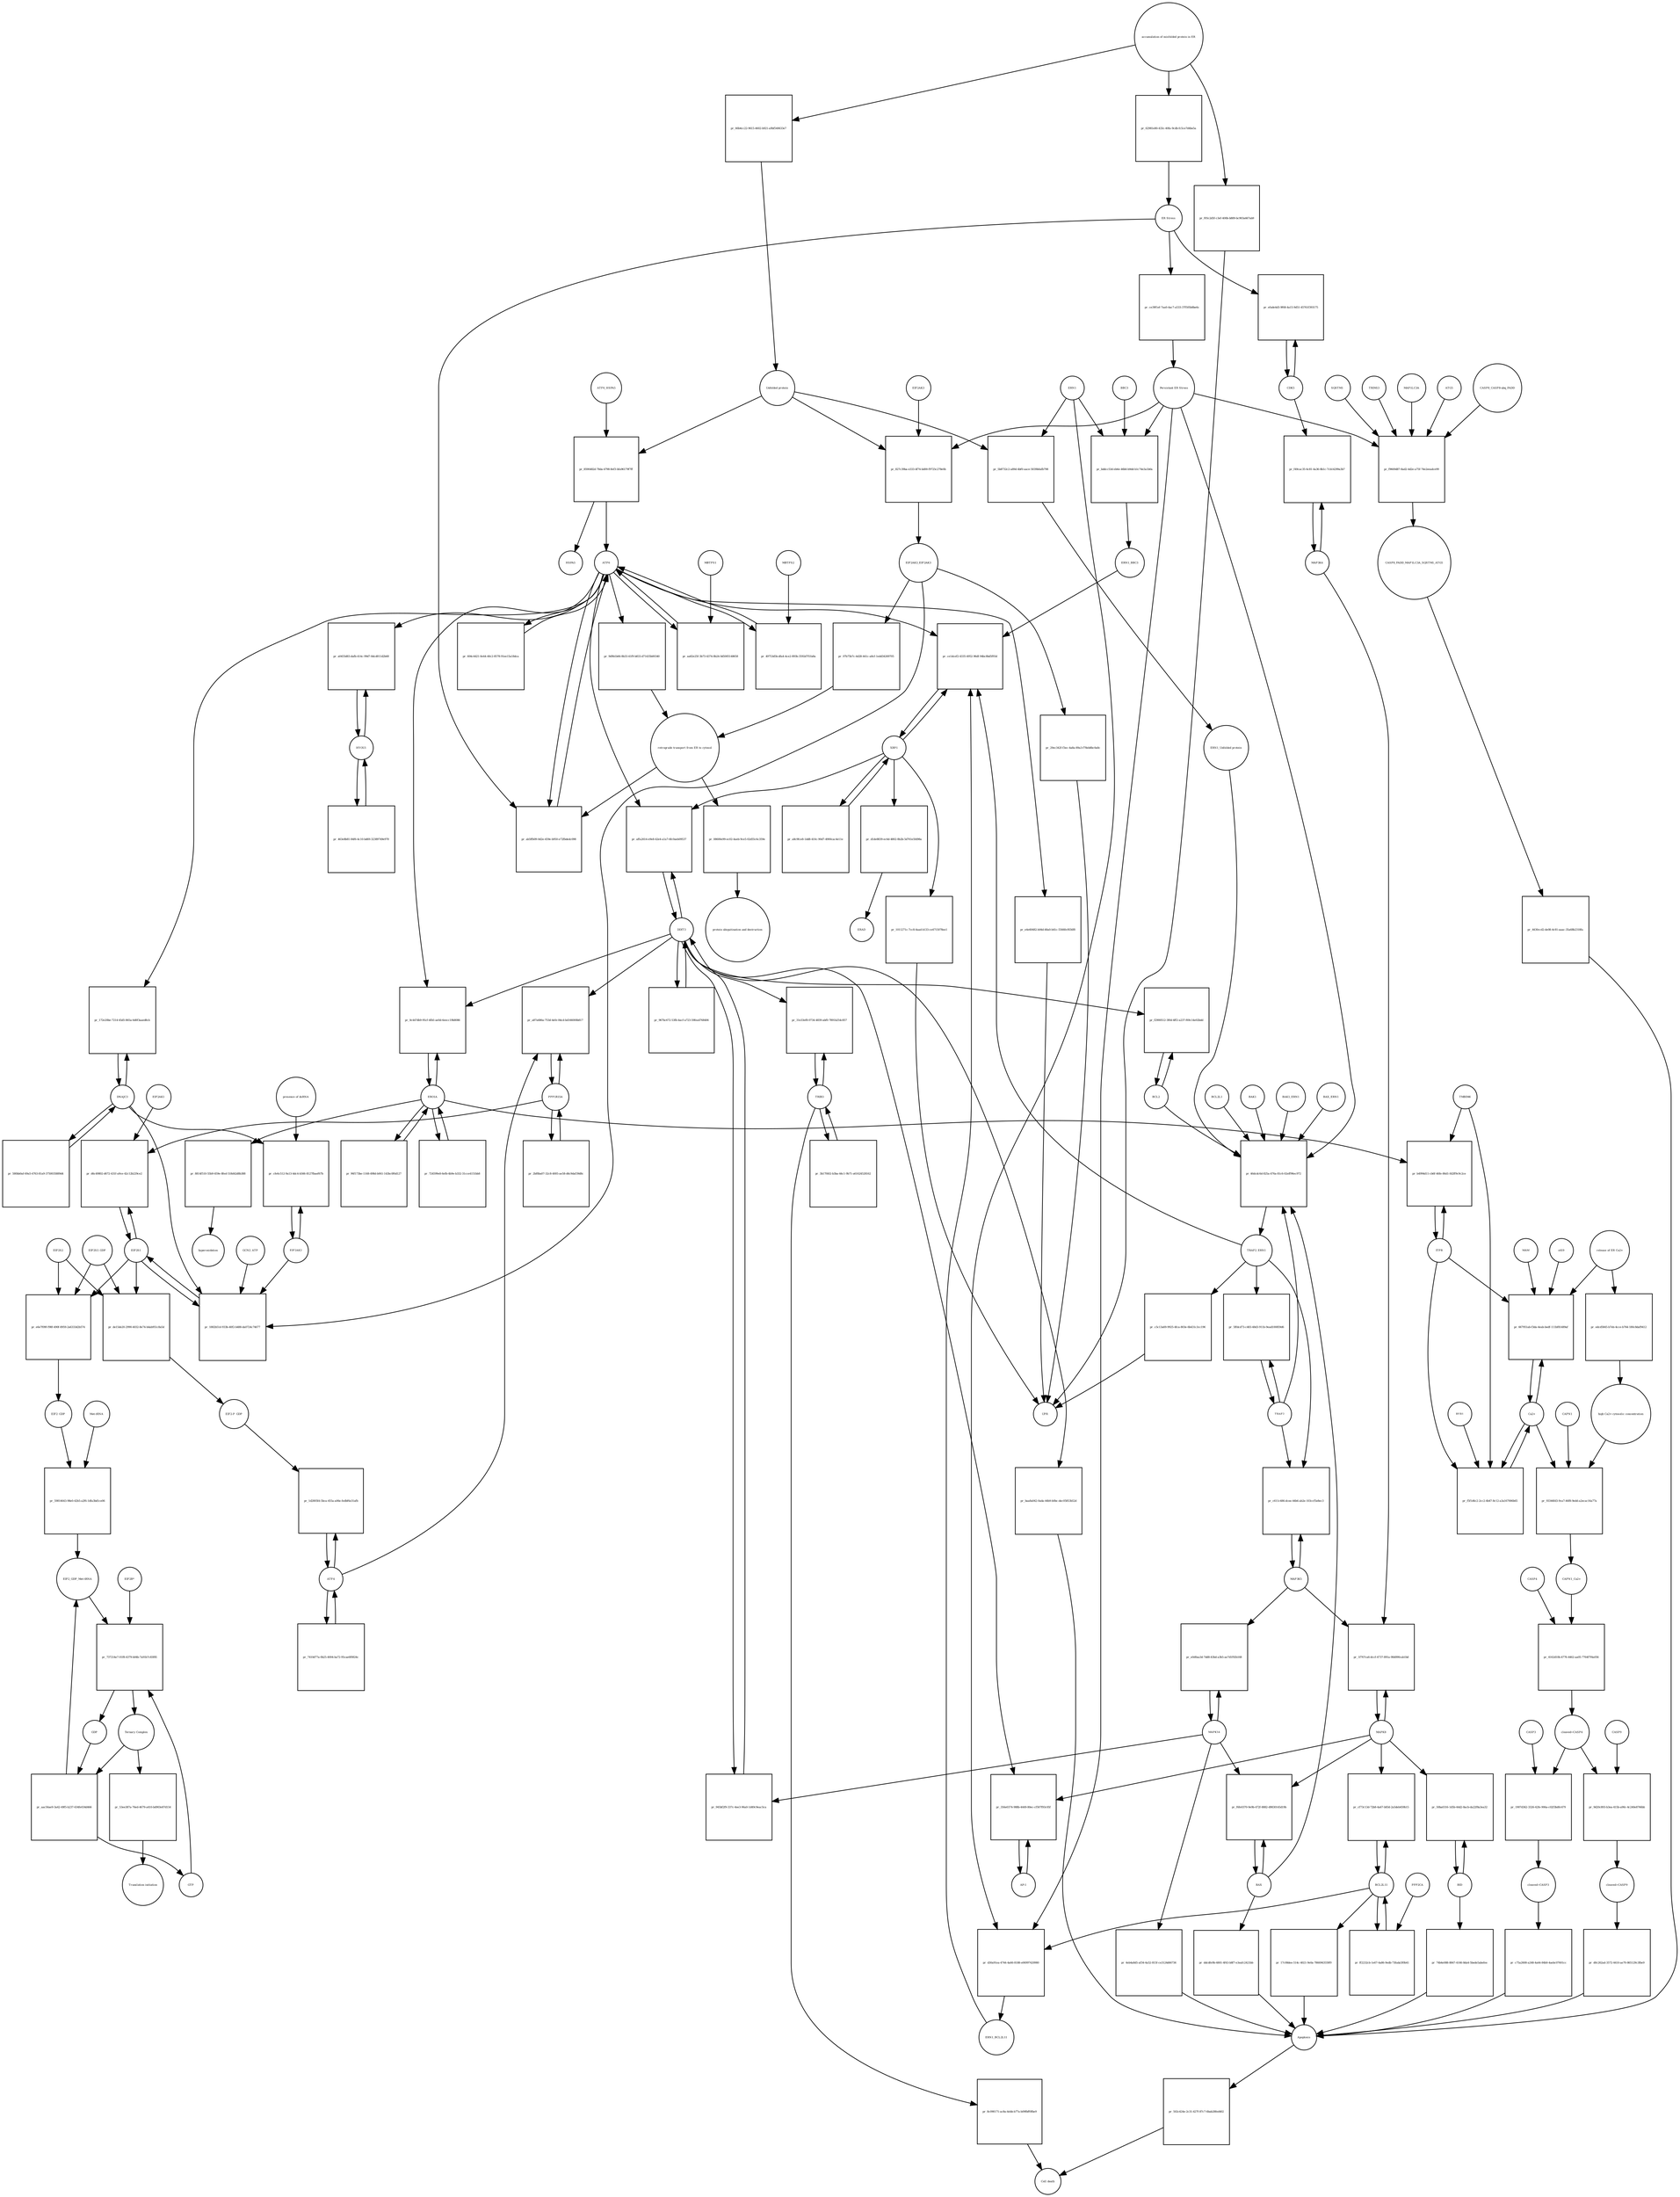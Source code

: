 strict digraph  {
ATF6_HSPA5 [annotation="", bipartite=0, cls=complex, fontsize=4, label=ATF6_HSPA5, shape=circle];
"pr_8590482d-78da-4798-8ef3-bfa96179f7ff" [annotation="", bipartite=1, cls=process, fontsize=4, label="pr_8590482d-78da-4798-8ef3-bfa96179f7ff", shape=square];
ATF6 [annotation="urn_miriam_hgnc.symbol_ATF6", bipartite=0, cls=macromolecule, fontsize=4, label=ATF6, shape=circle];
HSPA5 [annotation="urn_miriam_hgnc.symbol_HSPA5", bipartite=0, cls=macromolecule, fontsize=4, label=HSPA5, shape=circle];
"Unfolded protein" [annotation="", bipartite=0, cls=macromolecule, fontsize=4, label="Unfolded protein", shape=circle];
ERN1 [annotation="urn_miriam_hgnc.symbol_ERN1", bipartite=0, cls=macromolecule, fontsize=4, label=ERN1, shape=circle];
"pr_5b8732c2-a89d-4bf0-aace-5039b0afb798" [annotation="", bipartite=1, cls=process, fontsize=4, label="pr_5b8732c2-a89d-4bf0-aace-5039b0afb798", shape=square];
"ERN1_Unfolded protein" [annotation="", bipartite=0, cls=complex, fontsize=4, label="ERN1_Unfolded protein", shape=circle];
EIF2AK3_EIF2AK3 [annotation="", bipartite=0, cls=complex, fontsize=4, label=EIF2AK3_EIF2AK3, shape=circle];
"pr_07b75b7c-4d28-441c-a8cf-1edd34269705" [annotation="", bipartite=1, cls=process, fontsize=4, label="pr_07b75b7c-4d28-441c-a8cf-1edd34269705", shape=square];
"retrograde transport from ER to cytosol" [annotation="", bipartite=0, cls=phenotype, fontsize=4, label="retrograde transport from ER to cytosol", shape=circle];
"pr_9d9b1b66-8b33-41f9-b833-d71435b00340" [annotation="", bipartite=1, cls=process, fontsize=4, label="pr_9d9b1b66-8b33-41f9-b833-d71435b00340", shape=square];
"pr_08600e99-ec02-4aeb-9ce5-02d55c6c359e" [annotation="", bipartite=1, cls=process, fontsize=4, label="pr_08600e99-ec02-4aeb-9ce5-02d55c6c359e", shape=square];
"protein ubiquitination and destruction" [annotation="", bipartite=0, cls=phenotype, fontsize=4, label="protein ubiquitination and destruction", shape=circle];
"pr_46dcdc6d-825a-476a-81c6-02eff96ec972" [annotation="", bipartite=1, cls=process, fontsize=4, label="pr_46dcdc6d-825a-476a-81c6-02eff96ec972", shape=square];
TRAF2_ERN1 [annotation="", bipartite=0, cls=complex, fontsize=4, label=TRAF2_ERN1, shape=circle];
BAK1_ERN1 [annotation="", bipartite=0, cls=complex, fontsize=4, label=BAK1_ERN1, shape=circle];
BAX_ERN1 [annotation="", bipartite=0, cls=complex, fontsize=4, label=BAX_ERN1, shape=circle];
BCL2 [annotation="urn_miriam_hgnc.symbol_BCL2", bipartite=0, cls="nucleic acid feature", fontsize=4, label=BCL2, shape=circle];
BCL2L1 [annotation="urn_miriam_hgnc.symbol_BCL2L1", bipartite=0, cls=macromolecule, fontsize=4, label=BCL2L1, shape=circle];
"Persistant ER Stress" [annotation="", bipartite=0, cls=phenotype, fontsize=4, label="Persistant ER Stress", shape=circle];
BAX [annotation="urn_miriam_hgnc.symbol_BAX", bipartite=0, cls=macromolecule, fontsize=4, label=BAX, shape=circle];
BAK1 [annotation="urn_miriam_hgnc.symbol_BAK1", bipartite=0, cls=macromolecule, fontsize=4, label=BAK1, shape=circle];
TRAF2 [annotation="urn_miriam_hgnc.symbol_TRAF2", bipartite=0, cls=macromolecule, fontsize=4, label=TRAF2, shape=circle];
XBP1 [annotation="urn_miriam_hgnc.symbol_XBP1", bipartite=0, cls=macromolecule, fontsize=4, label=XBP1, shape=circle];
"pr_ce1dcef2-4335-4952-96df-94bc8bd5f93d" [annotation="", bipartite=1, cls=process, fontsize=4, label="pr_ce1dcef2-4335-4952-96df-94bc8bd5f93d", shape=square];
ERN1_BBC3 [annotation="", bipartite=0, cls=complex, fontsize=4, label=ERN1_BBC3, shape=circle];
ERN1_BCL2L11 [annotation="", bipartite=0, cls=complex, fontsize=4, label=ERN1_BCL2L11, shape=circle];
"pr_a8c9fce8-1dd8-410c-90d7-4900cac4e11e" [annotation="", bipartite=1, cls=process, fontsize=4, label="pr_a8c9fce8-1dd8-410c-90d7-4900cac4e11e", shape=square];
"pr_d1de8839-ec6d-4802-8b2b-5d761e5fd98a" [annotation="", bipartite=1, cls=process, fontsize=4, label="pr_d1de8839-ec6d-4802-8b2b-5d761e5fd98a", shape=square];
ERAD [annotation="", bipartite=0, cls=phenotype, fontsize=4, label=ERAD, shape=circle];
"pr_1011271c-7cc8-4aad-b133-ce4715078ee1" [annotation="", bipartite=1, cls=process, fontsize=4, label="pr_1011271c-7cc8-4aad-b133-ce4715078ee1", shape=square];
UPR [annotation="", bipartite=0, cls=phenotype, fontsize=4, label=UPR, shape=circle];
"pr_5ffdcd73-c483-48d3-911b-9ead100859d6" [annotation="", bipartite=1, cls=process, fontsize=4, label="pr_5ffdcd73-c483-48d3-911b-9ead100859d6", shape=square];
MAPK8 [annotation="urn_miriam_hgnc.symbol_MAPK8", bipartite=0, cls=macromolecule, fontsize=4, label=MAPK8, shape=circle];
"pr_1f767ca6-dccf-4737-891a-98d090cab1bd" [annotation="", bipartite=1, cls=process, fontsize=4, label="pr_1f767ca6-dccf-4737-891a-98d090cab1bd", shape=square];
MAP3K4 [annotation="urn_miriam_hgnc.symbol_MAP3K4", bipartite=0, cls=macromolecule, fontsize=4, label=MAP3K4, shape=circle];
MAP3K5 [annotation="urn_miriam_hgnc.symbol_MAP3K5", bipartite=0, cls=macromolecule, fontsize=4, label=MAP3K5, shape=circle];
MAPK14 [annotation="urn_miriam_hgnc.symbol_MAPK14", bipartite=0, cls=macromolecule, fontsize=4, label=MAPK14, shape=circle];
"pr_e0d0aa3d-7dd8-43bd-a3b5-ae7d1f92b168" [annotation="", bipartite=1, cls=process, fontsize=4, label="pr_e0d0aa3d-7dd8-43bd-a3b5-ae7d1f92b168", shape=square];
"pr_4eb4a8d5-af34-4a52-815f-ce3124d66736" [annotation="", bipartite=1, cls=process, fontsize=4, label="pr_4eb4a8d5-af34-4a52-815f-ce3124d66736", shape=square];
Apoptosis [annotation="", bipartite=0, cls=phenotype, fontsize=4, label=Apoptosis, shape=circle];
DDIT3 [annotation="urn_miriam_hgnc.symbol_DDIT3", bipartite=0, cls=macromolecule, fontsize=4, label=DDIT3, shape=circle];
"pr_945bf2f9-337c-4ee3-96a0-1d49c9eac5ca" [annotation="", bipartite=1, cls=process, fontsize=4, label="pr_945bf2f9-337c-4ee3-96a0-1d49c9eac5ca", shape=square];
"pr_baa8a042-0ada-44b9-b0bc-dec05853b52d" [annotation="", bipartite=1, cls=process, fontsize=4, label="pr_baa8a042-0ada-44b9-b0bc-dec05853b52d", shape=square];
"pr_f2900512-3f64-4ff2-a237-f69c14e02bdd" [annotation="", bipartite=1, cls=process, fontsize=4, label="pr_f2900512-3f64-4ff2-a237-f69c14e02bdd", shape=square];
"pr_ab5ffb09-0d2e-459e-b950-e72fbdedc098" [annotation="", bipartite=1, cls=process, fontsize=4, label="pr_ab5ffb09-0d2e-459e-b950-e72fbdedc098", shape=square];
"ER Stress" [annotation="", bipartite=0, cls=phenotype, fontsize=4, label="ER Stress", shape=circle];
"pr_aa82e25f-3b73-4374-8b24-0d5005148658" [annotation="", bipartite=1, cls=process, fontsize=4, label="pr_aa82e25f-3b73-4374-8b24-0d5005148658", shape=square];
MBTPS1 [annotation="urn_miriam_hgnc.symbol_MBTPS1", bipartite=0, cls=macromolecule, fontsize=4, label=MBTPS1, shape=circle];
"pr_49753d5b-dfa4-4ce2-893b-3592d7f1fa8a" [annotation="", bipartite=1, cls=process, fontsize=4, label="pr_49753d5b-dfa4-4ce2-893b-3592d7f1fa8a", shape=square];
MBTPS2 [annotation="urn_miriam_hgnc.symbol_MBTPS2", bipartite=0, cls=macromolecule, fontsize=4, label=MBTPS2, shape=circle];
"pr_604c4421-0e44-40c2-8578-91ee15a18dca" [annotation="", bipartite=1, cls=process, fontsize=4, label="pr_604c4421-0e44-40c2-8578-91ee15a18dca", shape=square];
"pr_967bc672-53fb-4acf-a723-59fea4768406" [annotation="", bipartite=1, cls=process, fontsize=4, label="pr_967bc672-53fb-4acf-a723-59fea4768406", shape=square];
"pr_affa2614-e9e8-42e4-a1a7-6fc0aeb09537" [annotation="", bipartite=1, cls=process, fontsize=4, label="pr_affa2614-e9e8-42e4-a1a7-6fc0aeb09537", shape=square];
EIF2S1 [annotation="urn_miriam_hgnc.symbol_EIF2S1", bipartite=0, cls=macromolecule, fontsize=4, label=EIF2S1, shape=circle];
"pr_1882b51d-933b-40f2-b488-da0724c74677" [annotation="", bipartite=1, cls=process, fontsize=4, label="pr_1882b51d-933b-40f2-b488-da0724c74677", shape=square];
GCN2_ATP [annotation="", bipartite=0, cls=complex, fontsize=4, label=GCN2_ATP, shape=circle];
EIF2AK2 [annotation="urn_miriam_hgnc.symbol_EIF2AK2", bipartite=0, cls=macromolecule, fontsize=4, label=EIF2AK2, shape=circle];
DNAJC3 [annotation="urn_miriam_hgnc.symbol_DNAJC3", bipartite=0, cls=macromolecule, fontsize=4, label=DNAJC3, shape=circle];
EIF2S2 [annotation="urn_miriam_hgnc.symbol_EIF2S2", bipartite=0, cls=macromolecule, fontsize=4, label=EIF2S2, shape=circle];
"pr_e6e7f09f-f98f-490f-8959-2a6333d2b574" [annotation="", bipartite=1, cls=process, fontsize=4, label="pr_e6e7f09f-f98f-490f-8959-2a6333d2b574", shape=square];
EIF2S3_GDP [annotation="", bipartite=0, cls=complex, fontsize=4, label=EIF2S3_GDP, shape=circle];
EIF2_GDP [annotation="", bipartite=0, cls=complex, fontsize=4, label=EIF2_GDP, shape=circle];
"EIF2_GDP_Met-tRNA" [annotation="", bipartite=0, cls=complex, fontsize=4, label="EIF2_GDP_Met-tRNA", shape=circle];
"pr_737214e7-01f8-4379-b04b-7a91b7c83f85" [annotation="", bipartite=1, cls=process, fontsize=4, label="pr_737214e7-01f8-4379-b04b-7a91b7c83f85", shape=square];
"Ternary Complex" [annotation="", bipartite=0, cls=complex, fontsize=4, label="Ternary Complex", shape=circle];
"EIF2B*" [annotation="", bipartite=0, cls=complex, fontsize=4, label="EIF2B*", shape=circle];
GTP [annotation="urn_miriam_obo.chebi_CHEBI%3A57600", bipartite=0, cls="simple chemical", fontsize=4, label=GTP, shape=circle];
GDP [annotation="urn_miriam_obo.chebi_CHEBI%3A65180", bipartite=0, cls="simple chemical", fontsize=4, label=GDP, shape=circle];
"pr_aac56ae9-3a42-49f5-b237-634fe034d466" [annotation="", bipartite=1, cls=process, fontsize=4, label="pr_aac56ae9-3a42-49f5-b237-634fe034d466", shape=square];
ATF4 [annotation="urn_miriam_hgnc.symbol_ATF4", bipartite=0, cls=macromolecule, fontsize=4, label=ATF4, shape=circle];
"pr_1d2805fd-5bca-455a-a06e-fedbf6e31afb" [annotation="", bipartite=1, cls=process, fontsize=4, label="pr_1d2805fd-5bca-455a-a06e-fedbf6e31afb", shape=square];
"EIF2-P_GDP" [annotation="", bipartite=0, cls=complex, fontsize=4, label="EIF2-P_GDP", shape=circle];
"pr_7410d77a-0b25-4004-ba72-95cae6f0824c" [annotation="", bipartite=1, cls=process, fontsize=4, label="pr_7410d77a-0b25-4004-ba72-95cae6f0824c", shape=square];
PPP1R15A [annotation="urn_miriam_hgnc.symbol_PPP1R15A", bipartite=0, cls=macromolecule, fontsize=4, label=PPP1R15A, shape=circle];
"pr_a87a686a-753d-4efe-84cd-bd166000b817" [annotation="", bipartite=1, cls=process, fontsize=4, label="pr_a87a686a-753d-4efe-84cd-bd166000b817", shape=square];
"pr_2bf8ba07-32c8-4005-ae58-d6c9daf39d8c" [annotation="", bipartite=1, cls=process, fontsize=4, label="pr_2bf8ba07-32c8-4005-ae58-d6c9daf39d8c", shape=square];
"pr_53ee387a-76ed-4679-a410-bd903e87d154" [annotation="", bipartite=1, cls=process, fontsize=4, label="pr_53ee387a-76ed-4679-a410-bd903e87d154", shape=square];
"Translation initiation" [annotation="", bipartite=0, cls=phenotype, fontsize=4, label="Translation initiation", shape=circle];
"pr_c611c486-dcee-44b6-ab2e-103ccf5e8ec3" [annotation="", bipartite=1, cls=process, fontsize=4, label="pr_c611c486-dcee-44b6-ab2e-103ccf5e8ec3", shape=square];
ERO1A [annotation="urn_miriam_hgnc.symbol_ERO1A", bipartite=0, cls=macromolecule, fontsize=4, label=ERO1A, shape=circle];
"pr_0c447db9-95cf-4fb5-ae0d-6eecc19b8086" [annotation="", bipartite=1, cls=process, fontsize=4, label="pr_0c447db9-95cf-4fb5-ae0d-6eecc19b8086", shape=square];
"pr_724599e8-6efb-4b9e-b332-31cce4151bb8" [annotation="", bipartite=1, cls=process, fontsize=4, label="pr_724599e8-6efb-4b9e-b332-31cce4151bb8", shape=square];
"pr_d6c49802-d672-431f-a9ce-42c12b229ce2" [annotation="", bipartite=1, cls=process, fontsize=4, label="pr_d6c49802-d672-431f-a9ce-42c12b229ce2", shape=square];
EIF2AK1 [annotation="urn_miriam_hgnc.symbol_EIF2AK1", bipartite=0, cls=macromolecule, fontsize=4, label=EIF2AK1, shape=circle];
"pr_f6fe0370-9e9b-472f-8882-d9830145d19b" [annotation="", bipartite=1, cls=process, fontsize=4, label="pr_f6fe0370-9e9b-472f-8882-d9830145d19b", shape=square];
"pr_ddcdfe9b-4801-4f43-b8f7-e3eafc2421bb" [annotation="", bipartite=1, cls=process, fontsize=4, label="pr_ddcdfe9b-4801-4f43-b8f7-e3eafc2421bb", shape=square];
"Ca2+" [annotation="urn_miriam_obo.chebi_CHEBI%3A29108", bipartite=0, cls="simple chemical", fontsize=4, label="Ca2+", shape=circle];
"pr_667951ab-f3da-4eab-bedf-111bf81489af" [annotation="", bipartite=1, cls=process, fontsize=4, label="pr_667951ab-f3da-4eab-bedf-111bf81489af", shape=square];
"release of ER Ca2+" [annotation="", bipartite=0, cls=phenotype, fontsize=4, label="release of ER Ca2+", shape=circle];
ITPR [annotation="urn_miriam_hgnc.symbol_ITPR1|urn_miriam_hgnc.symbol_ITPR2|urn_miriam_hgnc.symbol_ITPR3", bipartite=0, cls=macromolecule, fontsize=4, label=ITPR, shape=circle];
MAM [annotation="", bipartite=0, cls=phenotype, fontsize=4, label=MAM, shape=circle];
s619 [annotation="", bipartite=0, cls=complex, fontsize=4, label=s619, shape=circle];
"pr_f49cac35-6c81-4a36-8b1c-7cb14299a3b7" [annotation="", bipartite=1, cls=process, fontsize=4, label="pr_f49cac35-6c81-4a36-8b1c-7cb14299a3b7", shape=square];
CDK5 [annotation="urn_miriam_hgnc.symbol_CDK5", bipartite=0, cls=macromolecule, fontsize=4, label=CDK5, shape=circle];
"pr_efade4d3-9f68-4a15-9d51-45761f393175" [annotation="", bipartite=1, cls="uncertain process", fontsize=4, label="pr_efade4d3-9f68-4a15-9d51-45761f393175", shape=square];
"pr_502c424e-2c31-427f-87c7-6bab28fed402" [annotation="", bipartite=1, cls=process, fontsize=4, label="pr_502c424e-2c31-427f-87c7-6bab28fed402", shape=square];
"Cell death" [annotation="", bipartite=0, cls=phenotype, fontsize=4, label="Cell death", shape=circle];
"pr_f5f1d6c2-2cc2-4b47-8c12-a3a167006b65" [annotation="", bipartite=1, cls=process, fontsize=4, label="pr_f5f1d6c2-2cc2-4b47-8c12-a3a167006b65", shape=square];
TMBIM6 [annotation="urn_miriam_hgnc.symbol_TMBIM6", bipartite=0, cls=macromolecule, fontsize=4, label=TMBIM6, shape=circle];
RYR1 [annotation="urn_miriam_hgnc.symbol_RYR1", bipartite=0, cls=macromolecule, fontsize=4, label=RYR1, shape=circle];
EIF2AK3 [annotation="urn_miriam_hgnc.symbol_EIF2AK3", bipartite=0, cls=macromolecule, fontsize=4, label=EIF2AK3, shape=circle];
"pr_827c39ba-e333-4f74-bd00-f9725c278e0b" [annotation="", bipartite=1, cls=process, fontsize=4, label="pr_827c39ba-e333-4f74-bd00-f9725c278e0b", shape=square];
"pr_8814f510-55b9-459e-8fed-518d42d8b388" [annotation="", bipartite=1, cls=process, fontsize=4, label="pr_8814f510-55b9-459e-8fed-518d42d8b388", shape=square];
hyperoxidation [annotation="", bipartite=0, cls=phenotype, fontsize=4, label=hyperoxidation, shape=circle];
"pr_96f173be-1168-498d-b061-143bc0f6d127" [annotation="", bipartite=1, cls=process, fontsize=4, label="pr_96f173be-1168-498d-b061-143bc0f6d127", shape=square];
"pr_ce39f1ef-7aa0-4ac7-a533-37f505b8be6c" [annotation="", bipartite=1, cls=process, fontsize=4, label="pr_ce39f1ef-7aa0-4ac7-a533-37f505b8be6c", shape=square];
"CASP8_CASP8-ubq_FADD" [annotation="", bipartite=0, cls=complex, fontsize=4, label="CASP8_CASP8-ubq_FADD", shape=circle];
"pr_f9669d87-8ad2-4d2e-a75f-74e2eeadce99" [annotation="", bipartite=1, cls=process, fontsize=4, label="pr_f9669d87-8ad2-4d2e-a75f-74e2eeadce99", shape=square];
"SQSTM1 " [annotation="urn_miriam_hgnc.symbol_SQSTM1", bipartite=0, cls=macromolecule, fontsize=4, label="SQSTM1 ", shape=circle];
CASP8_FADD_MAP1LC3A_SQSTM1_ATG5 [annotation="", bipartite=0, cls=complex, fontsize=4, label=CASP8_FADD_MAP1LC3A_SQSTM1_ATG5, shape=circle];
TRIM13 [annotation="urn_miriam_hgnc.symbol_TRIM13", bipartite=0, cls=macromolecule, fontsize=4, label=TRIM13, shape=circle];
MAP1LC3A [annotation="urn_miriam_hgnc.symbol_MAP1LC3A", bipartite=0, cls=macromolecule, fontsize=4, label=MAP1LC3A, shape=circle];
ATG5 [annotation="urn_miriam_hgnc.symbol_ATG5", bipartite=0, cls=macromolecule, fontsize=4, label=ATG5, shape=circle];
"pr_4430ccd2-de08-4c81-aaac-35a68b2318fa" [annotation="", bipartite=1, cls=process, fontsize=4, label="pr_4430ccd2-de08-4c81-aaac-35a68b2318fa", shape=square];
"AP-1" [annotation="urn_miriam_hgnc.symbol_FOS|urn_miriam_hgnc.symbol_FOSB|urn_miriam_hgnc.symbol_FOSL1|urn_miriam_hgnc.symbol_FOSL2|urn_miriam_hgnc.symbol_JUN|urn_miriam_hgnc.symbol_JUNB|urn_miriam_hgnc.symbol_JUND", bipartite=0, cls=macromolecule, fontsize=4, label="AP-1", shape=circle];
"pr_356e0374-988b-4449-80ec-cf507f93c05f" [annotation="", bipartite=1, cls=process, fontsize=4, label="pr_356e0374-988b-4449-80ec-cf507f93c05f", shape=square];
"pr_cfe6c512-9a13-4dc4-b566-8127fbaef67b" [annotation="", bipartite=1, cls=process, fontsize=4, label="pr_cfe6c512-9a13-4dc4-b566-8127fbaef67b", shape=square];
"presence of dsRNA" [annotation="", bipartite=0, cls=phenotype, fontsize=4, label="presence of dsRNA", shape=circle];
"Met-tRNA" [annotation="urn_miriam_hgnc_HGNC%3A34779", bipartite=0, cls="nucleic acid feature", fontsize=4, label="Met-tRNA", shape=circle];
"pr_59814643-98e0-42b5-a2f6-1dfa3bd1ce06" [annotation="", bipartite=1, cls=process, fontsize=4, label="pr_59814643-98e0-42b5-a2f6-1dfa3bd1ce06", shape=square];
"pr_de15de20-2990-4032-8e74-b4ab951c8a5d" [annotation="", bipartite=1, cls=process, fontsize=4, label="pr_de15de20-2990-4032-8e74-b4ab951c8a5d", shape=square];
"accumulation of misfolded protein in ER" [annotation="", bipartite=0, cls=phenotype, fontsize=4, label="accumulation of misfolded protein in ER", shape=circle];
"pr_66b4cc22-9615-4602-b921-a9bf540633e7" [annotation="", bipartite=1, cls=process, fontsize=4, label="pr_66b4cc22-9615-4602-b921-a9bf540633e7", shape=square];
"pr_62981e80-433c-40fa-9cdb-fc5ce7d4be5a" [annotation="", bipartite=1, cls=process, fontsize=4, label="pr_62981e80-433c-40fa-9cdb-fc5ce7d4be5a", shape=square];
"pr_f05c2d5f-c3ef-400b-b889-bc903a667ab9" [annotation="", bipartite=1, cls=process, fontsize=4, label="pr_f05c2d5f-c3ef-400b-b889-bc903a667ab9", shape=square];
"pr_29ec342f-f3ec-4a8a-89a3-f78eb8bc0a8c" [annotation="", bipartite=1, cls=process, fontsize=4, label="pr_29ec342f-f3ec-4a8a-89a3-f78eb8bc0a8c", shape=square];
"pr_c5c13a69-9925-4fca-803e-6b431c3cc196" [annotation="", bipartite=1, cls=process, fontsize=4, label="pr_c5c13a69-9925-4fca-803e-6b431c3cc196", shape=square];
"pr_e4e60482-b04d-48a0-b41c-55660cf656f8" [annotation="", bipartite=1, cls=process, fontsize=4, label="pr_e4e60482-b04d-48a0-b41c-55660cf656f8", shape=square];
BCL2L11 [annotation="urn_miriam_hgnc.symbol_BCL2L11", bipartite=0, cls=macromolecule, fontsize=4, label=BCL2L11, shape=circle];
"pr_cf73c13d-72b8-4a67-b83d-2a5deb459b15" [annotation="", bipartite=1, cls=process, fontsize=4, label="pr_cf73c13d-72b8-4a67-b83d-2a5deb459b15", shape=square];
BID [annotation="urn_miriam_hgnc.symbol_BID", bipartite=0, cls=macromolecule, fontsize=4, label=BID, shape=circle];
"pr_50ba0316-1d5b-44d2-8acb-da22f8a3ea32" [annotation="", bipartite=1, cls=process, fontsize=4, label="pr_50ba0316-1d5b-44d2-8acb-da22f8a3ea32", shape=square];
"pr_17c08dee-514c-4021-9e0a-7866943559f9" [annotation="", bipartite=1, cls=process, fontsize=4, label="pr_17c08dee-514c-4021-9e0a-7866943559f9", shape=square];
"pr_74b4e088-8847-4166-8da4-5bede5abefee" [annotation="", bipartite=1, cls=process, fontsize=4, label="pr_74b4e088-8847-4166-8da4-5bede5abefee", shape=square];
"pr_d30a91ea-4744-4a66-8188-e06997420980" [annotation="", bipartite=1, cls=process, fontsize=4, label="pr_d30a91ea-4744-4a66-8188-e06997420980", shape=square];
"pr_bddcc53d-eb6e-46b6-b9dd-b1c74e3a1b0a" [annotation="", bipartite=1, cls=process, fontsize=4, label="pr_bddcc53d-eb6e-46b6-b9dd-b1c74e3a1b0a", shape=square];
BBC3 [annotation="urn_miriam_hgnc.symbol_BBC3", bipartite=0, cls=macromolecule, fontsize=4, label=BBC3, shape=circle];
"pr_ff2232cb-1e67-4a86-9edb-73fada5f0b41" [annotation="", bipartite=1, cls=process, fontsize=4, label="pr_ff2232cb-1e67-4a86-9edb-73fada5f0b41", shape=square];
PPP2CA [annotation="urn_miriam_hgnc.symbol_PPP2CA", bipartite=0, cls=macromolecule, fontsize=4, label=PPP2CA, shape=circle];
TRIB3 [annotation="urn_miriam_hgnc.symbol_TRIB3", bipartite=0, cls=macromolecule, fontsize=4, label=TRIB3, shape=circle];
"pr_31e33ef8-0734-4839-abf0-7891b254c857" [annotation="", bipartite=1, cls=process, fontsize=4, label="pr_31e33ef8-0734-4839-abf0-7891b254c857", shape=square];
"pr_3b17f402-b3ba-44c1-9b71-a61624528162" [annotation="", bipartite=1, cls=process, fontsize=4, label="pr_3b17f402-b3ba-44c1-9b71-a61624528162", shape=square];
"pr_8c090171-ac8a-4ebb-b77a-b09fbff0fbe9" [annotation="", bipartite=1, cls=process, fontsize=4, label="pr_8c090171-ac8a-4ebb-b77a-b09fbff0fbe9", shape=square];
"pr_edcd5845-b7eb-4cce-b764-180c8daf9412" [annotation="", bipartite=1, cls=process, fontsize=4, label="pr_edcd5845-b7eb-4cce-b764-180c8daf9412", shape=square];
"high Ca2+ cytosolic concentration" [annotation="", bipartite=0, cls=phenotype, fontsize=4, label="high Ca2+ cytosolic concentration", shape=circle];
"pr_172e20be-7214-45d5-865a-6d0f3aaed8cb" [annotation="", bipartite=1, cls=process, fontsize=4, label="pr_172e20be-7214-45d5-865a-6d0f3aaed8cb", shape=square];
"pr_580bb0af-69a5-4763-81a9-3750035889d4" [annotation="", bipartite=1, cls=process, fontsize=4, label="pr_580bb0af-69a5-4763-81a9-3750035889d4", shape=square];
"pr_b4994d11-cb6f-46fe-86d1-fd2ff9c9c2ce" [annotation="", bipartite=1, cls=process, fontsize=4, label="pr_b4994d11-cb6f-46fe-86d1-fd2ff9c9c2ce", shape=square];
CASP4 [annotation="urn_miriam_hgnc.symbol_CASP4", bipartite=0, cls=macromolecule, fontsize=4, label=CASP4, shape=circle];
"pr_4162d10b-4776-4462-aa05-7764f7f4a056" [annotation="", bipartite=1, cls=process, fontsize=4, label="pr_4162d10b-4776-4462-aa05-7764f7f4a056", shape=square];
"cleaved~CASP4" [annotation="urn_miriam_hgnc.symbol_CASP4", bipartite=0, cls=macromolecule, fontsize=4, label="cleaved~CASP4", shape=circle];
"CAPN1_Ca2+" [annotation="", bipartite=0, cls=complex, fontsize=4, label="CAPN1_Ca2+", shape=circle];
CASP3 [annotation="urn_miriam_hgnc.symbol_CASP3", bipartite=0, cls=macromolecule, fontsize=4, label=CASP3, shape=circle];
"pr_1907d362-3326-42fe-906a-c02f3bd0c479" [annotation="", bipartite=1, cls=process, fontsize=4, label="pr_1907d362-3326-42fe-906a-c02f3bd0c479", shape=square];
"cleaved~CASP3" [annotation="urn_miriam_hgnc.symbol_CASP3", bipartite=0, cls=macromolecule, fontsize=4, label="cleaved~CASP3", shape=circle];
CASP9 [annotation="urn_miriam_hgnc.symbol_CSAP9", bipartite=0, cls=macromolecule, fontsize=4, label=CASP9, shape=circle];
"pr_9d20c893-b3ea-415b-a90c-4c240e8766bb" [annotation="", bipartite=1, cls=process, fontsize=4, label="pr_9d20c893-b3ea-415b-a90c-4c240e8766bb", shape=square];
"cleaved~CASP9" [annotation="urn_miriam_hgnc.symbol_CASP9", bipartite=0, cls=macromolecule, fontsize=4, label="cleaved~CASP9", shape=circle];
CAPN1 [annotation="urn_miriam_hgnc.symbol_CAPN1", bipartite=0, cls=macromolecule, fontsize=4, label=CAPN1, shape=circle];
"pr_93346fd3-9ca7-46f8-9edd-a2ecac16a77a" [annotation="", bipartite=1, cls=process, fontsize=4, label="pr_93346fd3-9ca7-46f8-9edd-a2ecac16a77a", shape=square];
"pr_c75a2608-a248-4a44-84b0-4aebc07601cc" [annotation="", bipartite=1, cls=process, fontsize=4, label="pr_c75a2608-a248-4a44-84b0-4aebc07601cc", shape=square];
"pr_d0c262ad-3572-4410-ae70-865129c3fbe9" [annotation="", bipartite=1, cls=process, fontsize=4, label="pr_d0c262ad-3572-4410-ae70-865129c3fbe9", shape=square];
HYOU1 [annotation="urn_miriam_hgnc.symbol_HYOU1", bipartite=0, cls=macromolecule, fontsize=4, label=HYOU1, shape=circle];
"pr_a0455d83-dafb-414c-99d7-8dcd011d2b68" [annotation="", bipartite=1, cls=process, fontsize=4, label="pr_a0455d83-dafb-414c-99d7-8dcd011d2b68", shape=square];
"pr_463e8b81-84f6-4c10-bd69-32389749e978" [annotation="", bipartite=1, cls=process, fontsize=4, label="pr_463e8b81-84f6-4c10-bd69-32389749e978", shape=square];
ATF6_HSPA5 -> "pr_8590482d-78da-4798-8ef3-bfa96179f7ff"  [annotation="", interaction_type=consumption];
"pr_8590482d-78da-4798-8ef3-bfa96179f7ff" -> ATF6  [annotation="", interaction_type=production];
"pr_8590482d-78da-4798-8ef3-bfa96179f7ff" -> HSPA5  [annotation="", interaction_type=production];
ATF6 -> "pr_9d9b1b66-8b33-41f9-b833-d71435b00340"  [annotation="", interaction_type=consumption];
ATF6 -> "pr_ce1dcef2-4335-4952-96df-94bc8bd5f93d"  [annotation="urn_miriam_pubmed_26587781|urn_miriam_pubmed_23430059", interaction_type=catalysis];
ATF6 -> "pr_ab5ffb09-0d2e-459e-b950-e72fbdedc098"  [annotation="", interaction_type=consumption];
ATF6 -> "pr_aa82e25f-3b73-4374-8b24-0d5005148658"  [annotation="", interaction_type=consumption];
ATF6 -> "pr_49753d5b-dfa4-4ce2-893b-3592d7f1fa8a"  [annotation="", interaction_type=consumption];
ATF6 -> "pr_604c4421-0e44-40c2-8578-91ee15a18dca"  [annotation="", interaction_type=consumption];
ATF6 -> "pr_affa2614-e9e8-42e4-a1a7-6fc0aeb09537"  [annotation="urn_miriam_pubmed_26587781|urn_miriam_pubmed_17991856|urn_miriam_pubmed_28843399", interaction_type=catalysis];
ATF6 -> "pr_0c447db9-95cf-4fb5-ae0d-6eecc19b8086"  [annotation="urn_miriam_pubmed_23850759|urn_miriam_pubmed_25387528", interaction_type=catalysis];
ATF6 -> "pr_e4e60482-b04d-48a0-b41c-55660cf656f8"  [annotation="", interaction_type=consumption];
ATF6 -> "pr_172e20be-7214-45d5-865a-6d0f3aaed8cb"  [annotation="urn_miriam_pubmed_12601012|urn_miriam_pubmed_18360008", interaction_type=catalysis];
ATF6 -> "pr_a0455d83-dafb-414c-99d7-8dcd011d2b68"  [annotation=urn_miriam_pubmed_18360008, interaction_type=catalysis];
"Unfolded protein" -> "pr_8590482d-78da-4798-8ef3-bfa96179f7ff"  [annotation="urn_miriam_pubmed_19509052|urn_miriam_pubmed_12847084|urn_miriam_pubmed_23850759", interaction_type=catalysis];
"Unfolded protein" -> "pr_5b8732c2-a89d-4bf0-aace-5039b0afb798"  [annotation="", interaction_type=consumption];
"Unfolded protein" -> "pr_827c39ba-e333-4f74-bd00-f9725c278e0b"  [annotation=urn_miriam_pubmed_17991856, interaction_type=catalysis];
ERN1 -> "pr_5b8732c2-a89d-4bf0-aace-5039b0afb798"  [annotation="", interaction_type=consumption];
ERN1 -> "pr_d30a91ea-4744-4a66-8188-e06997420980"  [annotation="", interaction_type=consumption];
ERN1 -> "pr_bddcc53d-eb6e-46b6-b9dd-b1c74e3a1b0a"  [annotation="", interaction_type=consumption];
"pr_5b8732c2-a89d-4bf0-aace-5039b0afb798" -> "ERN1_Unfolded protein"  [annotation="", interaction_type=production];
"ERN1_Unfolded protein" -> "pr_46dcdc6d-825a-476a-81c6-02eff96ec972"  [annotation="", interaction_type=consumption];
EIF2AK3_EIF2AK3 -> "pr_07b75b7c-4d28-441c-a8cf-1edd34269705"  [annotation="", interaction_type=consumption];
EIF2AK3_EIF2AK3 -> "pr_1882b51d-933b-40f2-b488-da0724c74677"  [annotation="urn_miriam_pubmed_12667446|urn_miriam_pubmed_16246152|urn_miriam_pubmed_12601012|urn_miriam_pubmed_23850759|urn_miriam_pubmed_18360008|urn_miriam_pubmed_26587781", interaction_type=catalysis];
EIF2AK3_EIF2AK3 -> "pr_29ec342f-f3ec-4a8a-89a3-f78eb8bc0a8c"  [annotation="", interaction_type=consumption];
"pr_07b75b7c-4d28-441c-a8cf-1edd34269705" -> "retrograde transport from ER to cytosol"  [annotation="", interaction_type=production];
"retrograde transport from ER to cytosol" -> "pr_08600e99-ec02-4aeb-9ce5-02d55c6c359e"  [annotation="", interaction_type=consumption];
"retrograde transport from ER to cytosol" -> "pr_ab5ffb09-0d2e-459e-b950-e72fbdedc098"  [annotation="urn_miriam_pubmed_18360008|urn_miriam_pubmed_17991856|urn_miriam_pubmed_26587781|urn_miriam_pubmed_12847084", interaction_type=inhibition];
"pr_9d9b1b66-8b33-41f9-b833-d71435b00340" -> "retrograde transport from ER to cytosol"  [annotation="", interaction_type=production];
"pr_08600e99-ec02-4aeb-9ce5-02d55c6c359e" -> "protein ubiquitination and destruction"  [annotation="", interaction_type=production];
"pr_46dcdc6d-825a-476a-81c6-02eff96ec972" -> TRAF2_ERN1  [annotation="", interaction_type=production];
TRAF2_ERN1 -> "pr_ce1dcef2-4335-4952-96df-94bc8bd5f93d"  [annotation="urn_miriam_pubmed_26587781|urn_miriam_pubmed_23430059", interaction_type=catalysis];
TRAF2_ERN1 -> "pr_5ffdcd73-c483-48d3-911b-9ead100859d6"  [annotation=urn_miriam_pubmed_23850759, interaction_type=catalysis];
TRAF2_ERN1 -> "pr_c611c486-dcee-44b6-ab2e-103ccf5e8ec3"  [annotation=urn_miriam_pubmed_23850759, interaction_type=catalysis];
TRAF2_ERN1 -> "pr_c5c13a69-9925-4fca-803e-6b431c3cc196"  [annotation="", interaction_type=consumption];
BAK1_ERN1 -> "pr_46dcdc6d-825a-476a-81c6-02eff96ec972"  [annotation="urn_miriam_pubmed_23850759|urn_miriam_pubmed_23430059|urn_miriam_pubmed_26587781", interaction_type=catalysis];
BAX_ERN1 -> "pr_46dcdc6d-825a-476a-81c6-02eff96ec972"  [annotation="urn_miriam_pubmed_23850759|urn_miriam_pubmed_23430059|urn_miriam_pubmed_26587781", interaction_type=catalysis];
BCL2 -> "pr_46dcdc6d-825a-476a-81c6-02eff96ec972"  [annotation="urn_miriam_pubmed_23850759|urn_miriam_pubmed_23430059|urn_miriam_pubmed_26587781", interaction_type=inhibition];
BCL2 -> "pr_f2900512-3f64-4ff2-a237-f69c14e02bdd"  [annotation="", interaction_type=consumption];
BCL2L1 -> "pr_46dcdc6d-825a-476a-81c6-02eff96ec972"  [annotation="urn_miriam_pubmed_23850759|urn_miriam_pubmed_23430059|urn_miriam_pubmed_26587781", interaction_type=inhibition];
"Persistant ER Stress" -> "pr_46dcdc6d-825a-476a-81c6-02eff96ec972"  [annotation="urn_miriam_pubmed_23850759|urn_miriam_pubmed_23430059|urn_miriam_pubmed_26587781", interaction_type=inhibition];
"Persistant ER Stress" -> "pr_827c39ba-e333-4f74-bd00-f9725c278e0b"  [annotation=urn_miriam_pubmed_17991856, interaction_type=catalysis];
"Persistant ER Stress" -> "pr_f9669d87-8ad2-4d2e-a75f-74e2eeadce99"  [annotation=urn_miriam_pubmed_17991856, interaction_type=catalysis];
"Persistant ER Stress" -> "pr_d30a91ea-4744-4a66-8188-e06997420980"  [annotation="urn_miriam_pubmed_23850759|urn_miriam_pubmed_23430059|urn_miriam_pubmed_26587781", interaction_type=inhibition];
"Persistant ER Stress" -> "pr_bddcc53d-eb6e-46b6-b9dd-b1c74e3a1b0a"  [annotation="urn_miriam_pubmed_23430059|urn_miriam_pubmed_17991856", interaction_type=inhibition];
BAX -> "pr_46dcdc6d-825a-476a-81c6-02eff96ec972"  [annotation="urn_miriam_pubmed_23850759|urn_miriam_pubmed_23430059|urn_miriam_pubmed_26587781", interaction_type=catalysis];
BAX -> "pr_f6fe0370-9e9b-472f-8882-d9830145d19b"  [annotation="", interaction_type=consumption];
BAX -> "pr_ddcdfe9b-4801-4f43-b8f7-e3eafc2421bb"  [annotation="", interaction_type=consumption];
BAK1 -> "pr_46dcdc6d-825a-476a-81c6-02eff96ec972"  [annotation="urn_miriam_pubmed_23850759|urn_miriam_pubmed_23430059|urn_miriam_pubmed_26587781", interaction_type=catalysis];
TRAF2 -> "pr_46dcdc6d-825a-476a-81c6-02eff96ec972"  [annotation="", interaction_type=consumption];
TRAF2 -> "pr_5ffdcd73-c483-48d3-911b-9ead100859d6"  [annotation="", interaction_type=consumption];
TRAF2 -> "pr_c611c486-dcee-44b6-ab2e-103ccf5e8ec3"  [annotation=urn_miriam_pubmed_23850759, interaction_type=catalysis];
XBP1 -> "pr_ce1dcef2-4335-4952-96df-94bc8bd5f93d"  [annotation="", interaction_type=consumption];
XBP1 -> "pr_a8c9fce8-1dd8-410c-90d7-4900cac4e11e"  [annotation="", interaction_type=consumption];
XBP1 -> "pr_d1de8839-ec6d-4802-8b2b-5d761e5fd98a"  [annotation="", interaction_type=consumption];
XBP1 -> "pr_1011271c-7cc8-4aad-b133-ce4715078ee1"  [annotation="", interaction_type=consumption];
XBP1 -> "pr_affa2614-e9e8-42e4-a1a7-6fc0aeb09537"  [annotation="urn_miriam_pubmed_26587781|urn_miriam_pubmed_17991856|urn_miriam_pubmed_28843399", interaction_type=catalysis];
"pr_ce1dcef2-4335-4952-96df-94bc8bd5f93d" -> XBP1  [annotation="", interaction_type=production];
ERN1_BBC3 -> "pr_ce1dcef2-4335-4952-96df-94bc8bd5f93d"  [annotation="urn_miriam_pubmed_26587781|urn_miriam_pubmed_23430059", interaction_type=catalysis];
ERN1_BCL2L11 -> "pr_ce1dcef2-4335-4952-96df-94bc8bd5f93d"  [annotation="urn_miriam_pubmed_26587781|urn_miriam_pubmed_23430059", interaction_type=catalysis];
"pr_a8c9fce8-1dd8-410c-90d7-4900cac4e11e" -> XBP1  [annotation="", interaction_type=production];
"pr_d1de8839-ec6d-4802-8b2b-5d761e5fd98a" -> ERAD  [annotation="", interaction_type=production];
"pr_1011271c-7cc8-4aad-b133-ce4715078ee1" -> UPR  [annotation="", interaction_type=production];
"pr_5ffdcd73-c483-48d3-911b-9ead100859d6" -> TRAF2  [annotation="", interaction_type=production];
MAPK8 -> "pr_1f767ca6-dccf-4737-891a-98d090cab1bd"  [annotation="", interaction_type=consumption];
MAPK8 -> "pr_f6fe0370-9e9b-472f-8882-d9830145d19b"  [annotation="urn_miriam_pubmed_18191217|urn_miriam_pubmed_23430059", interaction_type=catalysis];
MAPK8 -> "pr_356e0374-988b-4449-80ec-cf507f93c05f"  [annotation="urn_miriam_pubmed_26618107|urn_miriam_pubmed_26587781|urn_miriam_pubmed_23850759", interaction_type=catalysis];
MAPK8 -> "pr_cf73c13d-72b8-4a67-b83d-2a5deb459b15"  [annotation="urn_miriam_pubmed_26018731|urn_miriam_pubmed_23850759", interaction_type=catalysis];
MAPK8 -> "pr_50ba0316-1d5b-44d2-8acb-da22f8a3ea32"  [annotation="urn_miriam_pubmed_23430059|urn_miriam_pubmed_11583631", interaction_type=catalysis];
"pr_1f767ca6-dccf-4737-891a-98d090cab1bd" -> MAPK8  [annotation="", interaction_type=production];
MAP3K4 -> "pr_1f767ca6-dccf-4737-891a-98d090cab1bd"  [annotation="urn_miriam_pubmed_18191217|urn_miriam_pubmed_23850759|urn_miriam_pubmed_26587781", interaction_type=catalysis];
MAP3K4 -> "pr_f49cac35-6c81-4a36-8b1c-7cb14299a3b7"  [annotation="", interaction_type=consumption];
MAP3K5 -> "pr_1f767ca6-dccf-4737-891a-98d090cab1bd"  [annotation="urn_miriam_pubmed_18191217|urn_miriam_pubmed_23850759|urn_miriam_pubmed_26587781", interaction_type=catalysis];
MAP3K5 -> "pr_e0d0aa3d-7dd8-43bd-a3b5-ae7d1f92b168"  [annotation="urn_miriam_pubmed_23850759|urn_miriam_pubmed_12215209", interaction_type=catalysis];
MAP3K5 -> "pr_c611c486-dcee-44b6-ab2e-103ccf5e8ec3"  [annotation="", interaction_type=consumption];
MAPK14 -> "pr_e0d0aa3d-7dd8-43bd-a3b5-ae7d1f92b168"  [annotation="", interaction_type=consumption];
MAPK14 -> "pr_4eb4a8d5-af34-4a52-815f-ce3124d66736"  [annotation="", interaction_type=consumption];
MAPK14 -> "pr_945bf2f9-337c-4ee3-96a0-1d49c9eac5ca"  [annotation="urn_miriam_pubmed_23850759|urn_miriam_pubmed_23430059|urn_miriam_pubmed_26137585", interaction_type=catalysis];
MAPK14 -> "pr_f6fe0370-9e9b-472f-8882-d9830145d19b"  [annotation="urn_miriam_pubmed_18191217|urn_miriam_pubmed_23430059", interaction_type=catalysis];
"pr_e0d0aa3d-7dd8-43bd-a3b5-ae7d1f92b168" -> MAPK14  [annotation="", interaction_type=production];
"pr_4eb4a8d5-af34-4a52-815f-ce3124d66736" -> Apoptosis  [annotation="", interaction_type=production];
Apoptosis -> "pr_502c424e-2c31-427f-87c7-6bab28fed402"  [annotation="", interaction_type=consumption];
DDIT3 -> "pr_945bf2f9-337c-4ee3-96a0-1d49c9eac5ca"  [annotation="", interaction_type=consumption];
DDIT3 -> "pr_baa8a042-0ada-44b9-b0bc-dec05853b52d"  [annotation="", interaction_type=consumption];
DDIT3 -> "pr_f2900512-3f64-4ff2-a237-f69c14e02bdd"  [annotation="urn_miriam_pubmed_30662442|urn_miriam_pubmed_23850759", interaction_type=inhibition];
DDIT3 -> "pr_967bc672-53fb-4acf-a723-59fea4768406"  [annotation="", interaction_type=consumption];
DDIT3 -> "pr_affa2614-e9e8-42e4-a1a7-6fc0aeb09537"  [annotation="", interaction_type=consumption];
DDIT3 -> "pr_a87a686a-753d-4efe-84cd-bd166000b817"  [annotation="urn_miriam_pubmed_23850759|urn_miriam_pubmed_31638256", interaction_type=catalysis];
DDIT3 -> "pr_0c447db9-95cf-4fb5-ae0d-6eecc19b8086"  [annotation="urn_miriam_pubmed_23850759|urn_miriam_pubmed_25387528", interaction_type=catalysis];
DDIT3 -> "pr_356e0374-988b-4449-80ec-cf507f93c05f"  [annotation="urn_miriam_pubmed_26618107|urn_miriam_pubmed_26587781|urn_miriam_pubmed_23850759", interaction_type=catalysis];
DDIT3 -> "pr_31e33ef8-0734-4839-abf0-7891b254c857"  [annotation="urn_miriam_pubmed_23430059|urn_miriam_pubmed_18940792", interaction_type=catalysis];
"pr_945bf2f9-337c-4ee3-96a0-1d49c9eac5ca" -> DDIT3  [annotation="", interaction_type=production];
"pr_baa8a042-0ada-44b9-b0bc-dec05853b52d" -> Apoptosis  [annotation="", interaction_type=production];
"pr_f2900512-3f64-4ff2-a237-f69c14e02bdd" -> BCL2  [annotation="", interaction_type=production];
"pr_ab5ffb09-0d2e-459e-b950-e72fbdedc098" -> ATF6  [annotation="", interaction_type=production];
"ER Stress" -> "pr_ab5ffb09-0d2e-459e-b950-e72fbdedc098"  [annotation="urn_miriam_pubmed_18360008|urn_miriam_pubmed_17991856|urn_miriam_pubmed_26587781|urn_miriam_pubmed_12847084", interaction_type=catalysis];
"ER Stress" -> "pr_efade4d3-9f68-4a15-9d51-45761f393175"  [annotation=urn_miriam_pubmed_22388889, interaction_type=catalysis];
"ER Stress" -> "pr_ce39f1ef-7aa0-4ac7-a533-37f505b8be6c"  [annotation="", interaction_type=consumption];
"pr_aa82e25f-3b73-4374-8b24-0d5005148658" -> ATF6  [annotation="", interaction_type=production];
MBTPS1 -> "pr_aa82e25f-3b73-4374-8b24-0d5005148658"  [annotation="urn_miriam_pubmed_18360008|urn_miriam_pubmed_17991856|urn_miriam_pubmed_26587781|urn_miriam_pubmed_23850759", interaction_type=catalysis];
"pr_49753d5b-dfa4-4ce2-893b-3592d7f1fa8a" -> ATF6  [annotation="", interaction_type=production];
MBTPS2 -> "pr_49753d5b-dfa4-4ce2-893b-3592d7f1fa8a"  [annotation="urn_miriam_pubmed_23850759|urn_miriam_pubmed_26587781|urn_miriam_pubmed_17991856|urn_miriam_pubmed_18360008", interaction_type=catalysis];
"pr_604c4421-0e44-40c2-8578-91ee15a18dca" -> ATF6  [annotation="", interaction_type=production];
"pr_967bc672-53fb-4acf-a723-59fea4768406" -> DDIT3  [annotation="", interaction_type=production];
"pr_affa2614-e9e8-42e4-a1a7-6fc0aeb09537" -> DDIT3  [annotation="", interaction_type=production];
EIF2S1 -> "pr_1882b51d-933b-40f2-b488-da0724c74677"  [annotation="", interaction_type=consumption];
EIF2S1 -> "pr_e6e7f09f-f98f-490f-8959-2a6333d2b574"  [annotation="", interaction_type=consumption];
EIF2S1 -> "pr_d6c49802-d672-431f-a9ce-42c12b229ce2"  [annotation="", interaction_type=consumption];
EIF2S1 -> "pr_de15de20-2990-4032-8e74-b4ab951c8a5d"  [annotation="", interaction_type=consumption];
"pr_1882b51d-933b-40f2-b488-da0724c74677" -> EIF2S1  [annotation="", interaction_type=production];
GCN2_ATP -> "pr_1882b51d-933b-40f2-b488-da0724c74677"  [annotation="urn_miriam_pubmed_12667446|urn_miriam_pubmed_16246152|urn_miriam_pubmed_12601012|urn_miriam_pubmed_23850759|urn_miriam_pubmed_18360008|urn_miriam_pubmed_26587781", interaction_type=catalysis];
EIF2AK2 -> "pr_1882b51d-933b-40f2-b488-da0724c74677"  [annotation="urn_miriam_pubmed_12667446|urn_miriam_pubmed_16246152|urn_miriam_pubmed_12601012|urn_miriam_pubmed_23850759|urn_miriam_pubmed_18360008|urn_miriam_pubmed_26587781", interaction_type=catalysis];
EIF2AK2 -> "pr_cfe6c512-9a13-4dc4-b566-8127fbaef67b"  [annotation="", interaction_type=consumption];
DNAJC3 -> "pr_1882b51d-933b-40f2-b488-da0724c74677"  [annotation="urn_miriam_pubmed_12667446|urn_miriam_pubmed_16246152|urn_miriam_pubmed_12601012|urn_miriam_pubmed_23850759|urn_miriam_pubmed_18360008|urn_miriam_pubmed_26587781", interaction_type=inhibition];
DNAJC3 -> "pr_cfe6c512-9a13-4dc4-b566-8127fbaef67b"  [annotation="urn_miriam_pubmed_12601012|urn_miriam_pubmed_26587781|urn_miriam_pubmed_23850759", interaction_type=inhibition];
DNAJC3 -> "pr_172e20be-7214-45d5-865a-6d0f3aaed8cb"  [annotation="", interaction_type=consumption];
DNAJC3 -> "pr_580bb0af-69a5-4763-81a9-3750035889d4"  [annotation="", interaction_type=consumption];
EIF2S2 -> "pr_e6e7f09f-f98f-490f-8959-2a6333d2b574"  [annotation="", interaction_type=consumption];
EIF2S2 -> "pr_de15de20-2990-4032-8e74-b4ab951c8a5d"  [annotation="", interaction_type=consumption];
"pr_e6e7f09f-f98f-490f-8959-2a6333d2b574" -> EIF2_GDP  [annotation="", interaction_type=production];
EIF2S3_GDP -> "pr_e6e7f09f-f98f-490f-8959-2a6333d2b574"  [annotation="", interaction_type=consumption];
EIF2S3_GDP -> "pr_de15de20-2990-4032-8e74-b4ab951c8a5d"  [annotation="", interaction_type=consumption];
EIF2_GDP -> "pr_59814643-98e0-42b5-a2f6-1dfa3bd1ce06"  [annotation="", interaction_type=consumption];
"EIF2_GDP_Met-tRNA" -> "pr_737214e7-01f8-4379-b04b-7a91b7c83f85"  [annotation="", interaction_type=consumption];
"pr_737214e7-01f8-4379-b04b-7a91b7c83f85" -> "Ternary Complex"  [annotation="", interaction_type=production];
"pr_737214e7-01f8-4379-b04b-7a91b7c83f85" -> GDP  [annotation="", interaction_type=production];
"Ternary Complex" -> "pr_aac56ae9-3a42-49f5-b237-634fe034d466"  [annotation="", interaction_type=consumption];
"Ternary Complex" -> "pr_53ee387a-76ed-4679-a410-bd903e87d154"  [annotation="", interaction_type=consumption];
"EIF2B*" -> "pr_737214e7-01f8-4379-b04b-7a91b7c83f85"  [annotation="urn_miriam_pubmed_23850759|urn_miriam_pubmed_16246152", interaction_type=catalysis];
GTP -> "pr_737214e7-01f8-4379-b04b-7a91b7c83f85"  [annotation="", interaction_type=consumption];
GDP -> "pr_aac56ae9-3a42-49f5-b237-634fe034d466"  [annotation="", interaction_type=consumption];
"pr_aac56ae9-3a42-49f5-b237-634fe034d466" -> "EIF2_GDP_Met-tRNA"  [annotation="", interaction_type=production];
"pr_aac56ae9-3a42-49f5-b237-634fe034d466" -> GTP  [annotation="", interaction_type=production];
ATF4 -> "pr_1d2805fd-5bca-455a-a06e-fedbf6e31afb"  [annotation="", interaction_type=consumption];
ATF4 -> "pr_7410d77a-0b25-4004-ba72-95cae6f0824c"  [annotation="", interaction_type=consumption];
ATF4 -> "pr_a87a686a-753d-4efe-84cd-bd166000b817"  [annotation="urn_miriam_pubmed_23850759|urn_miriam_pubmed_31638256", interaction_type=catalysis];
"pr_1d2805fd-5bca-455a-a06e-fedbf6e31afb" -> ATF4  [annotation="", interaction_type=production];
"EIF2-P_GDP" -> "pr_1d2805fd-5bca-455a-a06e-fedbf6e31afb"  [annotation="urn_miriam_pubmed_15277680|urn_miriam_pubmed_16246152|urn_miriam_pubmed_23850759", interaction_type=catalysis];
"pr_7410d77a-0b25-4004-ba72-95cae6f0824c" -> ATF4  [annotation="", interaction_type=production];
PPP1R15A -> "pr_a87a686a-753d-4efe-84cd-bd166000b817"  [annotation="", interaction_type=consumption];
PPP1R15A -> "pr_2bf8ba07-32c8-4005-ae58-d6c9daf39d8c"  [annotation="", interaction_type=consumption];
PPP1R15A -> "pr_d6c49802-d672-431f-a9ce-42c12b229ce2"  [annotation="urn_miriam_pubmed_23850759|urn_miriam_pubmed_12667446|urn_miriam_pubmed_16246152|urn_miriam_pubmed_12601012", interaction_type=catalysis];
"pr_a87a686a-753d-4efe-84cd-bd166000b817" -> PPP1R15A  [annotation="", interaction_type=production];
"pr_2bf8ba07-32c8-4005-ae58-d6c9daf39d8c" -> PPP1R15A  [annotation="", interaction_type=production];
"pr_53ee387a-76ed-4679-a410-bd903e87d154" -> "Translation initiation"  [annotation="", interaction_type=production];
"pr_c611c486-dcee-44b6-ab2e-103ccf5e8ec3" -> MAP3K5  [annotation="", interaction_type=production];
ERO1A -> "pr_0c447db9-95cf-4fb5-ae0d-6eecc19b8086"  [annotation="", interaction_type=consumption];
ERO1A -> "pr_724599e8-6efb-4b9e-b332-31cce4151bb8"  [annotation="", interaction_type=consumption];
ERO1A -> "pr_8814f510-55b9-459e-8fed-518d42d8b388"  [annotation="", interaction_type=consumption];
ERO1A -> "pr_96f173be-1168-498d-b061-143bc0f6d127"  [annotation="", interaction_type=consumption];
ERO1A -> "pr_b4994d11-cb6f-46fe-86d1-fd2ff9c9c2ce"  [annotation="urn_miriam_pubmed_23850759|urn_miriam_pubmed_23430059", interaction_type=catalysis];
"pr_0c447db9-95cf-4fb5-ae0d-6eecc19b8086" -> ERO1A  [annotation="", interaction_type=production];
"pr_724599e8-6efb-4b9e-b332-31cce4151bb8" -> ERO1A  [annotation="", interaction_type=production];
"pr_d6c49802-d672-431f-a9ce-42c12b229ce2" -> EIF2S1  [annotation="", interaction_type=production];
EIF2AK1 -> "pr_d6c49802-d672-431f-a9ce-42c12b229ce2"  [annotation="urn_miriam_pubmed_23850759|urn_miriam_pubmed_12667446|urn_miriam_pubmed_16246152|urn_miriam_pubmed_12601012", interaction_type=catalysis];
"pr_f6fe0370-9e9b-472f-8882-d9830145d19b" -> BAX  [annotation="", interaction_type=production];
"pr_ddcdfe9b-4801-4f43-b8f7-e3eafc2421bb" -> Apoptosis  [annotation="", interaction_type=production];
"Ca2+" -> "pr_667951ab-f3da-4eab-bedf-111bf81489af"  [annotation="", interaction_type=consumption];
"Ca2+" -> "pr_f5f1d6c2-2cc2-4b47-8c12-a3a167006b65"  [annotation="", interaction_type=consumption];
"Ca2+" -> "pr_93346fd3-9ca7-46f8-9edd-a2ecac16a77a"  [annotation="", interaction_type=consumption];
"pr_667951ab-f3da-4eab-bedf-111bf81489af" -> "Ca2+"  [annotation="", interaction_type=production];
"release of ER Ca2+" -> "pr_667951ab-f3da-4eab-bedf-111bf81489af"  [annotation=urn_miriam_pubmed_23850759, interaction_type=catalysis];
"release of ER Ca2+" -> "pr_edcd5845-b7eb-4cce-b764-180c8daf9412"  [annotation="", interaction_type=consumption];
ITPR -> "pr_667951ab-f3da-4eab-bedf-111bf81489af"  [annotation=urn_miriam_pubmed_23850759, interaction_type=catalysis];
ITPR -> "pr_f5f1d6c2-2cc2-4b47-8c12-a3a167006b65"  [annotation=urn_miriam_pubmed_23850759, interaction_type=catalysis];
ITPR -> "pr_b4994d11-cb6f-46fe-86d1-fd2ff9c9c2ce"  [annotation="", interaction_type=consumption];
MAM -> "pr_667951ab-f3da-4eab-bedf-111bf81489af"  [annotation=urn_miriam_pubmed_23850759, interaction_type=catalysis];
s619 -> "pr_667951ab-f3da-4eab-bedf-111bf81489af"  [annotation=urn_miriam_pubmed_23850759, interaction_type=catalysis];
"pr_f49cac35-6c81-4a36-8b1c-7cb14299a3b7" -> MAP3K4  [annotation="", interaction_type=production];
CDK5 -> "pr_f49cac35-6c81-4a36-8b1c-7cb14299a3b7"  [annotation=urn_miriam_pubmed_22388889, interaction_type=catalysis];
CDK5 -> "pr_efade4d3-9f68-4a15-9d51-45761f393175"  [annotation="", interaction_type=consumption];
"pr_efade4d3-9f68-4a15-9d51-45761f393175" -> CDK5  [annotation="", interaction_type=production];
"pr_502c424e-2c31-427f-87c7-6bab28fed402" -> "Cell death"  [annotation="", interaction_type=production];
"pr_f5f1d6c2-2cc2-4b47-8c12-a3a167006b65" -> "Ca2+"  [annotation="", interaction_type=production];
TMBIM6 -> "pr_f5f1d6c2-2cc2-4b47-8c12-a3a167006b65"  [annotation=urn_miriam_pubmed_23850759, interaction_type=catalysis];
TMBIM6 -> "pr_b4994d11-cb6f-46fe-86d1-fd2ff9c9c2ce"  [annotation="urn_miriam_pubmed_23850759|urn_miriam_pubmed_23430059", interaction_type=catalysis];
RYR1 -> "pr_f5f1d6c2-2cc2-4b47-8c12-a3a167006b65"  [annotation=urn_miriam_pubmed_23850759, interaction_type=catalysis];
EIF2AK3 -> "pr_827c39ba-e333-4f74-bd00-f9725c278e0b"  [annotation="", interaction_type=consumption];
"pr_827c39ba-e333-4f74-bd00-f9725c278e0b" -> EIF2AK3_EIF2AK3  [annotation="", interaction_type=production];
"pr_8814f510-55b9-459e-8fed-518d42d8b388" -> hyperoxidation  [annotation="", interaction_type=production];
"pr_96f173be-1168-498d-b061-143bc0f6d127" -> ERO1A  [annotation="", interaction_type=production];
"pr_ce39f1ef-7aa0-4ac7-a533-37f505b8be6c" -> "Persistant ER Stress"  [annotation="", interaction_type=production];
"CASP8_CASP8-ubq_FADD" -> "pr_f9669d87-8ad2-4d2e-a75f-74e2eeadce99"  [annotation="", interaction_type=consumption];
"pr_f9669d87-8ad2-4d2e-a75f-74e2eeadce99" -> CASP8_FADD_MAP1LC3A_SQSTM1_ATG5  [annotation="", interaction_type=production];
"SQSTM1 " -> "pr_f9669d87-8ad2-4d2e-a75f-74e2eeadce99"  [annotation="", interaction_type=consumption];
CASP8_FADD_MAP1LC3A_SQSTM1_ATG5 -> "pr_4430ccd2-de08-4c81-aaac-35a68b2318fa"  [annotation="", interaction_type=consumption];
TRIM13 -> "pr_f9669d87-8ad2-4d2e-a75f-74e2eeadce99"  [annotation=urn_miriam_pubmed_17991856, interaction_type=catalysis];
MAP1LC3A -> "pr_f9669d87-8ad2-4d2e-a75f-74e2eeadce99"  [annotation="", interaction_type=consumption];
ATG5 -> "pr_f9669d87-8ad2-4d2e-a75f-74e2eeadce99"  [annotation="", interaction_type=consumption];
"pr_4430ccd2-de08-4c81-aaac-35a68b2318fa" -> Apoptosis  [annotation="", interaction_type=production];
"AP-1" -> "pr_356e0374-988b-4449-80ec-cf507f93c05f"  [annotation="", interaction_type=consumption];
"pr_356e0374-988b-4449-80ec-cf507f93c05f" -> "AP-1"  [annotation="", interaction_type=production];
"pr_cfe6c512-9a13-4dc4-b566-8127fbaef67b" -> EIF2AK2  [annotation="", interaction_type=production];
"presence of dsRNA" -> "pr_cfe6c512-9a13-4dc4-b566-8127fbaef67b"  [annotation="urn_miriam_pubmed_12601012|urn_miriam_pubmed_26587781|urn_miriam_pubmed_23850759", interaction_type=catalysis];
"Met-tRNA" -> "pr_59814643-98e0-42b5-a2f6-1dfa3bd1ce06"  [annotation="", interaction_type=consumption];
"pr_59814643-98e0-42b5-a2f6-1dfa3bd1ce06" -> "EIF2_GDP_Met-tRNA"  [annotation="", interaction_type=production];
"pr_de15de20-2990-4032-8e74-b4ab951c8a5d" -> "EIF2-P_GDP"  [annotation="", interaction_type=production];
"accumulation of misfolded protein in ER" -> "pr_66b4cc22-9615-4602-b921-a9bf540633e7"  [annotation="", interaction_type=consumption];
"accumulation of misfolded protein in ER" -> "pr_62981e80-433c-40fa-9cdb-fc5ce7d4be5a"  [annotation="", interaction_type=consumption];
"accumulation of misfolded protein in ER" -> "pr_f05c2d5f-c3ef-400b-b889-bc903a667ab9"  [annotation="", interaction_type=consumption];
"pr_66b4cc22-9615-4602-b921-a9bf540633e7" -> "Unfolded protein"  [annotation="", interaction_type=production];
"pr_62981e80-433c-40fa-9cdb-fc5ce7d4be5a" -> "ER Stress"  [annotation="", interaction_type=production];
"pr_f05c2d5f-c3ef-400b-b889-bc903a667ab9" -> UPR  [annotation="", interaction_type=production];
"pr_29ec342f-f3ec-4a8a-89a3-f78eb8bc0a8c" -> UPR  [annotation="", interaction_type=production];
"pr_c5c13a69-9925-4fca-803e-6b431c3cc196" -> UPR  [annotation="", interaction_type=production];
"pr_e4e60482-b04d-48a0-b41c-55660cf656f8" -> UPR  [annotation="", interaction_type=production];
BCL2L11 -> "pr_cf73c13d-72b8-4a67-b83d-2a5deb459b15"  [annotation="", interaction_type=consumption];
BCL2L11 -> "pr_17c08dee-514c-4021-9e0a-7866943559f9"  [annotation="", interaction_type=consumption];
BCL2L11 -> "pr_d30a91ea-4744-4a66-8188-e06997420980"  [annotation="", interaction_type=consumption];
BCL2L11 -> "pr_ff2232cb-1e67-4a86-9edb-73fada5f0b41"  [annotation="", interaction_type=consumption];
"pr_cf73c13d-72b8-4a67-b83d-2a5deb459b15" -> BCL2L11  [annotation="", interaction_type=production];
BID -> "pr_50ba0316-1d5b-44d2-8acb-da22f8a3ea32"  [annotation="", interaction_type=consumption];
BID -> "pr_74b4e088-8847-4166-8da4-5bede5abefee"  [annotation="", interaction_type=consumption];
"pr_50ba0316-1d5b-44d2-8acb-da22f8a3ea32" -> BID  [annotation="", interaction_type=production];
"pr_17c08dee-514c-4021-9e0a-7866943559f9" -> Apoptosis  [annotation="", interaction_type=production];
"pr_74b4e088-8847-4166-8da4-5bede5abefee" -> Apoptosis  [annotation="", interaction_type=production];
"pr_d30a91ea-4744-4a66-8188-e06997420980" -> ERN1_BCL2L11  [annotation="", interaction_type=production];
"pr_bddcc53d-eb6e-46b6-b9dd-b1c74e3a1b0a" -> ERN1_BBC3  [annotation="", interaction_type=production];
BBC3 -> "pr_bddcc53d-eb6e-46b6-b9dd-b1c74e3a1b0a"  [annotation="", interaction_type=consumption];
"pr_ff2232cb-1e67-4a86-9edb-73fada5f0b41" -> BCL2L11  [annotation="", interaction_type=production];
PPP2CA -> "pr_ff2232cb-1e67-4a86-9edb-73fada5f0b41"  [annotation="urn_miriam_pubmed_23850759|urn_miriam_pubmed_23430059", interaction_type=catalysis];
TRIB3 -> "pr_31e33ef8-0734-4839-abf0-7891b254c857"  [annotation="", interaction_type=consumption];
TRIB3 -> "pr_3b17f402-b3ba-44c1-9b71-a61624528162"  [annotation="", interaction_type=consumption];
TRIB3 -> "pr_8c090171-ac8a-4ebb-b77a-b09fbff0fbe9"  [annotation="", interaction_type=consumption];
"pr_31e33ef8-0734-4839-abf0-7891b254c857" -> TRIB3  [annotation="", interaction_type=production];
"pr_3b17f402-b3ba-44c1-9b71-a61624528162" -> TRIB3  [annotation="", interaction_type=production];
"pr_8c090171-ac8a-4ebb-b77a-b09fbff0fbe9" -> "Cell death"  [annotation="", interaction_type=production];
"pr_edcd5845-b7eb-4cce-b764-180c8daf9412" -> "high Ca2+ cytosolic concentration"  [annotation="", interaction_type=production];
"high Ca2+ cytosolic concentration" -> "pr_93346fd3-9ca7-46f8-9edd-a2ecac16a77a"  [annotation=urn_miriam_pubmed_19931333, interaction_type=catalysis];
"pr_172e20be-7214-45d5-865a-6d0f3aaed8cb" -> DNAJC3  [annotation="", interaction_type=production];
"pr_580bb0af-69a5-4763-81a9-3750035889d4" -> DNAJC3  [annotation="", interaction_type=production];
"pr_b4994d11-cb6f-46fe-86d1-fd2ff9c9c2ce" -> ITPR  [annotation="", interaction_type=production];
CASP4 -> "pr_4162d10b-4776-4462-aa05-7764f7f4a056"  [annotation="", interaction_type=consumption];
"pr_4162d10b-4776-4462-aa05-7764f7f4a056" -> "cleaved~CASP4"  [annotation="", interaction_type=production];
"cleaved~CASP4" -> "pr_1907d362-3326-42fe-906a-c02f3bd0c479"  [annotation="urn_miriam_pubmed_19931333|urn_miriam_pubmed_26618107", interaction_type=catalysis];
"cleaved~CASP4" -> "pr_9d20c893-b3ea-415b-a90c-4c240e8766bb"  [annotation="urn_miriam_pubmed_19931333|urn_miriam_pubmed_26618107", interaction_type=catalysis];
"CAPN1_Ca2+" -> "pr_4162d10b-4776-4462-aa05-7764f7f4a056"  [annotation=urn_miriam_pubmed_19931333, interaction_type=catalysis];
CASP3 -> "pr_1907d362-3326-42fe-906a-c02f3bd0c479"  [annotation="", interaction_type=consumption];
"pr_1907d362-3326-42fe-906a-c02f3bd0c479" -> "cleaved~CASP3"  [annotation="", interaction_type=production];
"cleaved~CASP3" -> "pr_c75a2608-a248-4a44-84b0-4aebc07601cc"  [annotation="", interaction_type=consumption];
CASP9 -> "pr_9d20c893-b3ea-415b-a90c-4c240e8766bb"  [annotation="", interaction_type=consumption];
"pr_9d20c893-b3ea-415b-a90c-4c240e8766bb" -> "cleaved~CASP9"  [annotation="", interaction_type=production];
"cleaved~CASP9" -> "pr_d0c262ad-3572-4410-ae70-865129c3fbe9"  [annotation="", interaction_type=consumption];
CAPN1 -> "pr_93346fd3-9ca7-46f8-9edd-a2ecac16a77a"  [annotation="", interaction_type=consumption];
"pr_93346fd3-9ca7-46f8-9edd-a2ecac16a77a" -> "CAPN1_Ca2+"  [annotation="", interaction_type=production];
"pr_c75a2608-a248-4a44-84b0-4aebc07601cc" -> Apoptosis  [annotation="", interaction_type=production];
"pr_d0c262ad-3572-4410-ae70-865129c3fbe9" -> Apoptosis  [annotation="", interaction_type=production];
HYOU1 -> "pr_a0455d83-dafb-414c-99d7-8dcd011d2b68"  [annotation="", interaction_type=consumption];
HYOU1 -> "pr_463e8b81-84f6-4c10-bd69-32389749e978"  [annotation="", interaction_type=consumption];
"pr_a0455d83-dafb-414c-99d7-8dcd011d2b68" -> HYOU1  [annotation="", interaction_type=production];
"pr_463e8b81-84f6-4c10-bd69-32389749e978" -> HYOU1  [annotation="", interaction_type=production];
}
